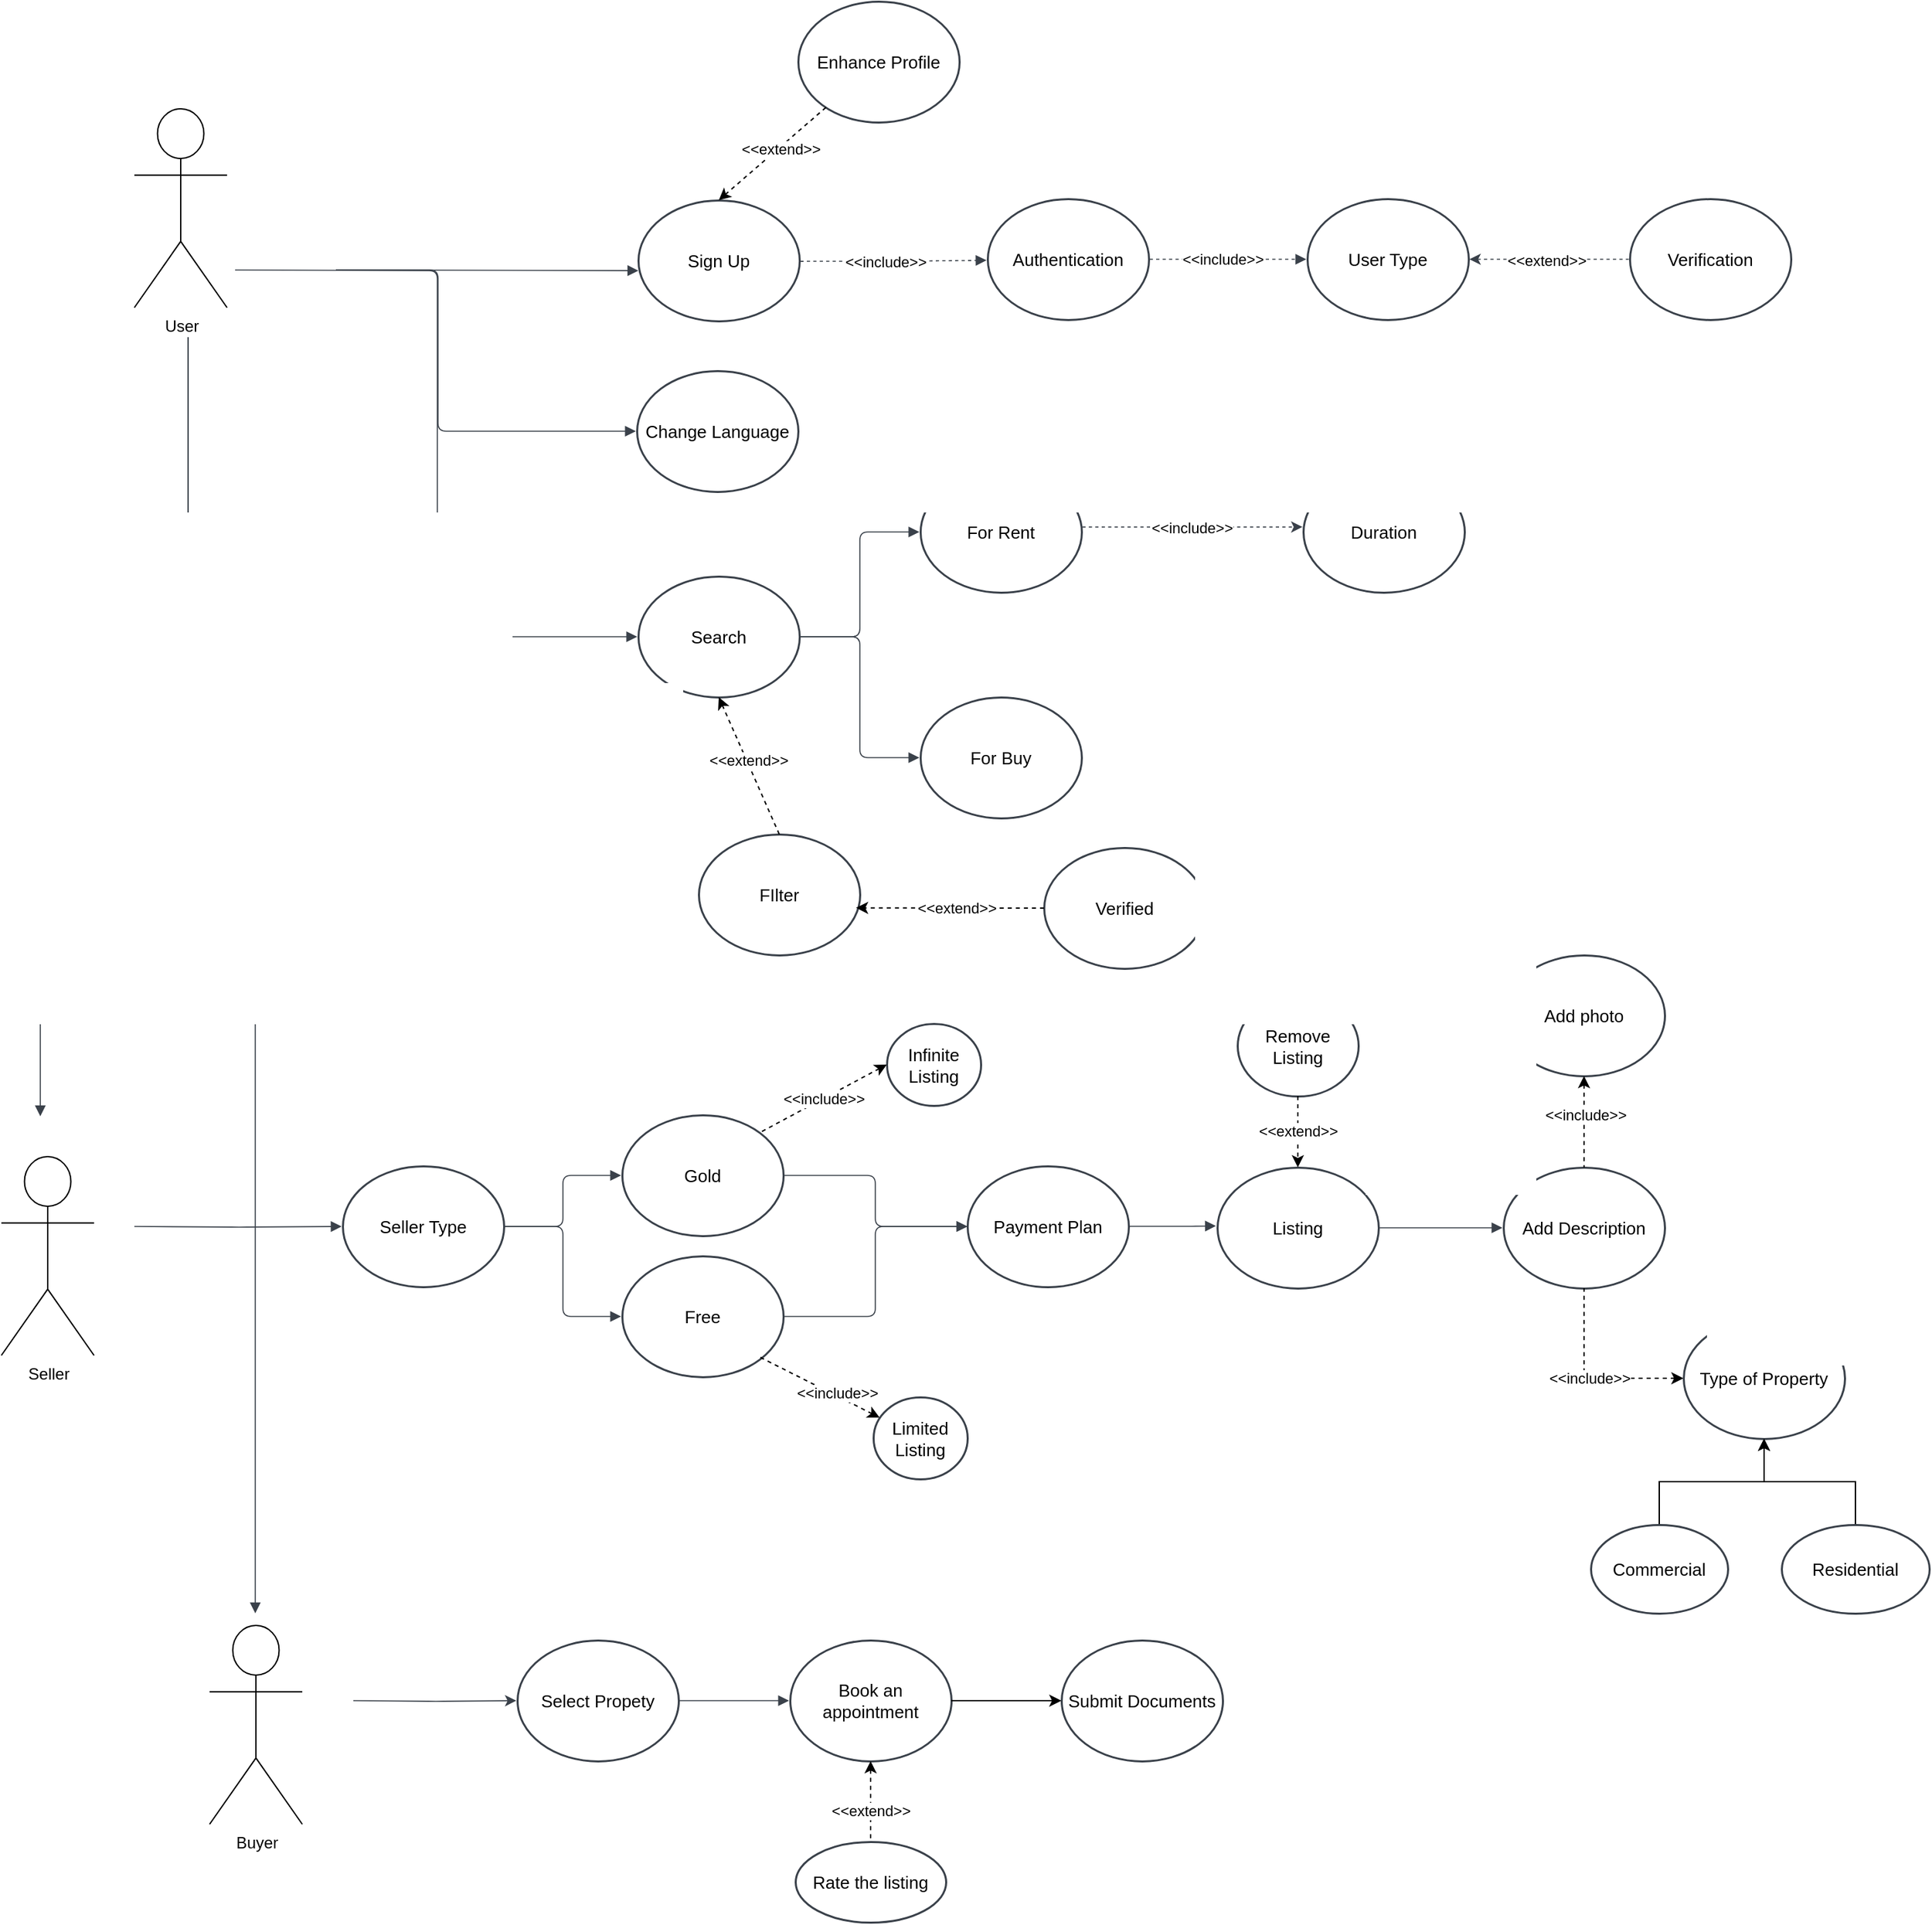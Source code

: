 <mxfile version="26.0.13">
  <diagram name="Page-1" id="3UdpM3VQEbxJ7XjGhjqT">
    <mxGraphModel dx="3420" dy="2542" grid="1" gridSize="10" guides="1" tooltips="1" connect="1" arrows="1" fold="1" page="1" pageScale="1" pageWidth="827" pageHeight="1169" math="0" shadow="0">
      <root>
        <mxCell id="0" />
        <mxCell id="1" parent="0" />
        <mxCell id="RtYx9xhGGRkn4zn4l_9_-4" value="" style="html=1;jettySize=18;whiteSpace=wrap;fontSize=13;strokeColor=#3a414a;strokeOpacity=100;strokeWidth=0.8;rounded=1;arcSize=12;edgeStyle=orthogonalEdgeStyle;startArrow=none;endArrow=block;endFill=1;lucidId=T_1NcUHb7CAU;" parent="1" edge="1">
          <mxGeometry width="100" height="100" relative="1" as="geometry">
            <Array as="points">
              <mxPoint x="70" y="290" />
              <mxPoint x="120" y="290" />
              <mxPoint x="120" y="1080" />
            </Array>
            <mxPoint x="70" y="140" as="sourcePoint" />
            <mxPoint x="120" y="1090" as="targetPoint" />
          </mxGeometry>
        </mxCell>
        <mxCell id="RtYx9xhGGRkn4zn4l_9_-6" value="Sign Up" style="html=1;overflow=block;blockSpacing=1;whiteSpace=wrap;ellipse;fontSize=13;spacing=3.8;strokeColor=#3a414a;strokeOpacity=100;fillOpacity=100;rounded=1;absoluteArcSize=1;arcSize=9;fillColor=#ffffff;strokeWidth=1.5;lucidId=Vd2NLH37KcO3;" parent="1" vertex="1">
          <mxGeometry x="405" y="38" width="120" height="90" as="geometry" />
        </mxCell>
        <mxCell id="RtYx9xhGGRkn4zn4l_9_-7" value="Authentication" style="html=1;overflow=block;blockSpacing=1;whiteSpace=wrap;ellipse;fontSize=13;spacing=3.8;strokeColor=#3a414a;strokeOpacity=100;fillOpacity=100;rounded=1;absoluteArcSize=1;arcSize=9;fillColor=#ffffff;strokeWidth=1.5;lucidId=ie2NSuUGnqbv;" parent="1" vertex="1">
          <mxGeometry x="665" y="37" width="120" height="90" as="geometry" />
        </mxCell>
        <mxCell id="RtYx9xhGGRkn4zn4l_9_-8" value="User Type" style="html=1;overflow=block;blockSpacing=1;whiteSpace=wrap;ellipse;fontSize=13;spacing=3.8;strokeColor=#3a414a;strokeOpacity=100;fillOpacity=100;rounded=1;absoluteArcSize=1;arcSize=9;fillColor=#ffffff;strokeWidth=1.5;lucidId=xe2NPOXNQaJQ;" parent="1" vertex="1">
          <mxGeometry x="903" y="37" width="120" height="90" as="geometry" />
        </mxCell>
        <mxCell id="RtYx9xhGGRkn4zn4l_9_-9" value="Verification" style="html=1;overflow=block;blockSpacing=1;whiteSpace=wrap;ellipse;fontSize=13;spacing=3.8;strokeColor=#3a414a;strokeOpacity=100;fillOpacity=100;rounded=1;absoluteArcSize=1;arcSize=9;fillColor=#ffffff;strokeWidth=1.5;lucidId=Ie2NEz1RCKbv;" parent="1" vertex="1">
          <mxGeometry x="1143" y="37" width="120" height="90" as="geometry" />
        </mxCell>
        <mxCell id="RtYx9xhGGRkn4zn4l_9_-10" value="Enhance Profile" style="html=1;overflow=block;blockSpacing=1;whiteSpace=wrap;ellipse;fontSize=13;spacing=3.8;strokeColor=#3a414a;strokeOpacity=100;fillOpacity=100;rounded=1;absoluteArcSize=1;arcSize=9;fillColor=#ffffff;strokeWidth=1.5;lucidId=Ve2N2gkib1of;" parent="1" vertex="1">
          <mxGeometry x="524" y="-110" width="120" height="90" as="geometry" />
        </mxCell>
        <mxCell id="RtYx9xhGGRkn4zn4l_9_-11" value="" style="html=1;jettySize=18;whiteSpace=wrap;fontSize=13;strokeColor=#3a414a;strokeOpacity=100;strokeWidth=0.8;rounded=1;arcSize=12;edgeStyle=orthogonalEdgeStyle;startArrow=none;endArrow=block;endFill=1;entryX=0.001;entryY=0.583;entryPerimeter=0;lucidId=ff2Nyzj1YwN0;" parent="1" target="RtYx9xhGGRkn4zn4l_9_-6" edge="1">
          <mxGeometry width="100" height="100" relative="1" as="geometry">
            <Array as="points" />
            <mxPoint x="180" y="90" as="sourcePoint" />
          </mxGeometry>
        </mxCell>
        <mxCell id="RtYx9xhGGRkn4zn4l_9_-12" value="" style="html=1;jettySize=18;whiteSpace=wrap;fontSize=13;strokeColor=#3a414a;strokeOpacity=100;strokeWidth=0.8;rounded=1;arcSize=12;edgeStyle=orthogonalEdgeStyle;startArrow=none;endArrow=block;endFill=1;exitX=1.006;exitY=0.506;exitPerimeter=0;entryX=-0.006;entryY=0.509;entryPerimeter=0;lucidId=Af2NUY4z62~e;dashed=1;" parent="1" source="RtYx9xhGGRkn4zn4l_9_-6" target="RtYx9xhGGRkn4zn4l_9_-7" edge="1">
          <mxGeometry width="100" height="100" relative="1" as="geometry">
            <Array as="points" />
          </mxGeometry>
        </mxCell>
        <mxCell id="QKum8VZ0ect6uWflZ8Zq-3" value="&amp;lt;&amp;lt;include&amp;gt;&amp;gt;" style="edgeLabel;html=1;align=center;verticalAlign=middle;resizable=0;points=[];" parent="RtYx9xhGGRkn4zn4l_9_-12" vertex="1" connectable="0">
          <mxGeometry x="-0.087" relative="1" as="geometry">
            <mxPoint as="offset" />
          </mxGeometry>
        </mxCell>
        <mxCell id="RtYx9xhGGRkn4zn4l_9_-13" value="" style="html=1;jettySize=18;whiteSpace=wrap;fontSize=13;strokeColor=#3a414a;strokeOpacity=100;strokeWidth=0.8;rounded=1;arcSize=12;edgeStyle=orthogonalEdgeStyle;startArrow=none;endArrow=block;endFill=1;exitX=1.006;exitY=0.5;exitPerimeter=0;entryX=-0.006;entryY=0.5;entryPerimeter=0;lucidId=If2N~Ru2rR69;dashed=1;" parent="1" source="RtYx9xhGGRkn4zn4l_9_-7" target="RtYx9xhGGRkn4zn4l_9_-8" edge="1">
          <mxGeometry width="100" height="100" relative="1" as="geometry">
            <Array as="points" />
          </mxGeometry>
        </mxCell>
        <mxCell id="QKum8VZ0ect6uWflZ8Zq-5" value="&amp;lt;&amp;lt;include&amp;gt;&amp;gt;" style="edgeLabel;html=1;align=center;verticalAlign=middle;resizable=0;points=[];" parent="RtYx9xhGGRkn4zn4l_9_-13" vertex="1" connectable="0">
          <mxGeometry x="0.407" y="1" relative="1" as="geometry">
            <mxPoint x="-28" y="1" as="offset" />
          </mxGeometry>
        </mxCell>
        <mxCell id="RtYx9xhGGRkn4zn4l_9_-14" value="" style="html=1;jettySize=18;whiteSpace=wrap;fontSize=13;strokeColor=#3a414a;strokeOpacity=100;strokeWidth=0.8;rounded=1;arcSize=12;edgeStyle=orthogonalEdgeStyle;startArrow=classic;endArrow=none;endFill=1;exitX=1.006;exitY=0.5;exitPerimeter=0;entryX=-0.006;entryY=0.5;entryPerimeter=0;lucidId=0f2NqhdM4Jrs;startFill=1;dashed=1;" parent="1" source="RtYx9xhGGRkn4zn4l_9_-8" target="RtYx9xhGGRkn4zn4l_9_-9" edge="1">
          <mxGeometry width="100" height="100" relative="1" as="geometry">
            <Array as="points" />
          </mxGeometry>
        </mxCell>
        <mxCell id="QKum8VZ0ect6uWflZ8Zq-6" value="&amp;lt;&amp;lt;extend&amp;gt;&amp;gt;" style="edgeLabel;html=1;align=center;verticalAlign=middle;resizable=0;points=[];" parent="RtYx9xhGGRkn4zn4l_9_-14" vertex="1" connectable="0">
          <mxGeometry x="-0.041" y="-1" relative="1" as="geometry">
            <mxPoint as="offset" />
          </mxGeometry>
        </mxCell>
        <mxCell id="RtYx9xhGGRkn4zn4l_9_-17" value="" style="html=1;jettySize=18;whiteSpace=wrap;fontSize=13;strokeColor=#3a414a;strokeOpacity=100;strokeWidth=0.8;rounded=1;arcSize=12;edgeStyle=orthogonalEdgeStyle;startArrow=none;endArrow=block;endFill=1;entryX=-0.006;entryY=0.5;entryPerimeter=0;lucidId=bh2N.PQnJD9T;" parent="1" target="RtYx9xhGGRkn4zn4l_9_-18" edge="1">
          <mxGeometry width="100" height="100" relative="1" as="geometry">
            <Array as="points">
              <mxPoint x="256" y="90" />
              <mxPoint x="256" y="210" />
            </Array>
            <mxPoint x="180" y="90" as="sourcePoint" />
          </mxGeometry>
        </mxCell>
        <mxCell id="RtYx9xhGGRkn4zn4l_9_-18" value="Change Language" style="html=1;overflow=block;blockSpacing=1;whiteSpace=wrap;ellipse;fontSize=13;spacing=3.8;strokeColor=#3a414a;strokeOpacity=100;fillOpacity=100;rounded=1;absoluteArcSize=1;arcSize=9;fillColor=#ffffff;strokeWidth=1.5;lucidId=lh2NhNY9c4b3;" parent="1" vertex="1">
          <mxGeometry x="404" y="165" width="120" height="90" as="geometry" />
        </mxCell>
        <mxCell id="RtYx9xhGGRkn4zn4l_9_-19" value="Search" style="html=1;overflow=block;blockSpacing=1;whiteSpace=wrap;ellipse;fontSize=13;spacing=3.8;strokeColor=#3a414a;strokeOpacity=100;fillOpacity=100;rounded=1;absoluteArcSize=1;arcSize=9;fillColor=#ffffff;strokeWidth=1.5;lucidId=zh2NIjurEAJ8;" parent="1" vertex="1">
          <mxGeometry x="405" y="318" width="120" height="90" as="geometry" />
        </mxCell>
        <mxCell id="RtYx9xhGGRkn4zn4l_9_-20" value="" style="html=1;jettySize=18;whiteSpace=wrap;fontSize=13;strokeColor=#3a414a;strokeOpacity=100;strokeWidth=0.8;rounded=1;arcSize=12;edgeStyle=orthogonalEdgeStyle;startArrow=none;endArrow=block;endFill=1;entryX=-0.006;entryY=0.5;entryPerimeter=0;lucidId=Gh2N~Wo6~D3Y;" parent="1" target="RtYx9xhGGRkn4zn4l_9_-19" edge="1">
          <mxGeometry width="100" height="100" relative="1" as="geometry">
            <Array as="points" />
            <mxPoint x="105" y="90" as="sourcePoint" />
          </mxGeometry>
        </mxCell>
        <mxCell id="RtYx9xhGGRkn4zn4l_9_-21" value="For Rent" style="html=1;overflow=block;blockSpacing=1;whiteSpace=wrap;ellipse;fontSize=13;spacing=3.8;strokeColor=#3a414a;strokeOpacity=100;fillOpacity=100;rounded=1;absoluteArcSize=1;arcSize=9;fillColor=#ffffff;strokeWidth=1.5;lucidId=9h2N9iXnFSrb;" parent="1" vertex="1">
          <mxGeometry x="615" y="240" width="120" height="90" as="geometry" />
        </mxCell>
        <mxCell id="RtYx9xhGGRkn4zn4l_9_-22" value="For Buy" style="html=1;overflow=block;blockSpacing=1;whiteSpace=wrap;ellipse;fontSize=13;spacing=3.8;strokeColor=#3a414a;strokeOpacity=100;fillOpacity=100;rounded=1;absoluteArcSize=1;arcSize=9;fillColor=#ffffff;strokeWidth=1.5;lucidId=_h2Ns~Ce41wU;" parent="1" vertex="1">
          <mxGeometry x="615" y="408" width="120" height="90" as="geometry" />
        </mxCell>
        <mxCell id="RtYx9xhGGRkn4zn4l_9_-23" value="Duration" style="html=1;overflow=block;blockSpacing=1;whiteSpace=wrap;ellipse;fontSize=13;spacing=3.8;strokeColor=#3a414a;strokeOpacity=100;fillOpacity=100;rounded=1;absoluteArcSize=1;arcSize=9;fillColor=#ffffff;strokeWidth=1.5;lucidId=oi2NFCCOpKik;" parent="1" vertex="1">
          <mxGeometry x="900" y="240" width="120" height="90" as="geometry" />
        </mxCell>
        <mxCell id="RtYx9xhGGRkn4zn4l_9_-24" value="" style="html=1;jettySize=18;whiteSpace=wrap;fontSize=13;strokeColor=#3a414a;strokeOpacity=100;strokeWidth=0.8;rounded=1;arcSize=12;edgeStyle=orthogonalEdgeStyle;startArrow=none;startFill=0;endArrow=classic;exitX=1.005;exitY=0.459;exitPerimeter=0;entryX=-0.005;entryY=0.459;entryPerimeter=0;lucidId=Gi2NdZY0Ms.r;dashed=1;endFill=1;" parent="1" source="RtYx9xhGGRkn4zn4l_9_-21" target="RtYx9xhGGRkn4zn4l_9_-23" edge="1">
          <mxGeometry width="100" height="100" relative="1" as="geometry">
            <Array as="points" />
          </mxGeometry>
        </mxCell>
        <mxCell id="QKum8VZ0ect6uWflZ8Zq-9" value="&amp;lt;&amp;lt;include&amp;gt;&amp;gt;" style="edgeLabel;html=1;align=center;verticalAlign=middle;resizable=0;points=[];" parent="RtYx9xhGGRkn4zn4l_9_-24" vertex="1" connectable="0">
          <mxGeometry x="-0.011" relative="1" as="geometry">
            <mxPoint as="offset" />
          </mxGeometry>
        </mxCell>
        <mxCell id="RtYx9xhGGRkn4zn4l_9_-25" value="" style="html=1;jettySize=18;whiteSpace=wrap;fontSize=13;strokeColor=#3a414a;strokeOpacity=100;strokeWidth=0.8;rounded=1;arcSize=12;edgeStyle=orthogonalEdgeStyle;startArrow=none;endArrow=block;endFill=1;exitX=1.006;exitY=0.5;exitPerimeter=0;entryX=-0.006;entryY=0.5;entryPerimeter=0;lucidId=Ni2N4o2TWmvw;" parent="1" source="RtYx9xhGGRkn4zn4l_9_-19" target="RtYx9xhGGRkn4zn4l_9_-21" edge="1">
          <mxGeometry width="100" height="100" relative="1" as="geometry">
            <Array as="points" />
          </mxGeometry>
        </mxCell>
        <mxCell id="RtYx9xhGGRkn4zn4l_9_-26" value="" style="html=1;jettySize=18;whiteSpace=wrap;fontSize=13;strokeColor=#3a414a;strokeOpacity=100;strokeWidth=0.8;rounded=1;arcSize=12;edgeStyle=orthogonalEdgeStyle;startArrow=none;endArrow=block;endFill=1;exitX=1.006;exitY=0.5;exitPerimeter=0;entryX=-0.006;entryY=0.5;entryPerimeter=0;lucidId=Ui2NdpzxIE4U;" parent="1" source="RtYx9xhGGRkn4zn4l_9_-19" target="RtYx9xhGGRkn4zn4l_9_-22" edge="1">
          <mxGeometry width="100" height="100" relative="1" as="geometry">
            <Array as="points" />
          </mxGeometry>
        </mxCell>
        <mxCell id="RtYx9xhGGRkn4zn4l_9_-28" value="FIlter" style="html=1;overflow=block;blockSpacing=1;whiteSpace=wrap;ellipse;fontSize=13;spacing=3.8;strokeColor=#3a414a;strokeOpacity=100;fillOpacity=100;rounded=1;absoluteArcSize=1;arcSize=9;fillColor=#ffffff;strokeWidth=1.5;lucidId=jk2NwlVtYKUZ;" parent="1" vertex="1">
          <mxGeometry x="450" y="510" width="120" height="90" as="geometry" />
        </mxCell>
        <mxCell id="RtYx9xhGGRkn4zn4l_9_-30" value="Verified" style="html=1;overflow=block;blockSpacing=1;whiteSpace=wrap;ellipse;fontSize=13;spacing=3.8;strokeColor=#3a414a;strokeOpacity=100;fillOpacity=100;rounded=1;absoluteArcSize=1;arcSize=9;fillColor=#ffffff;strokeWidth=1.5;lucidId=al2Ni9gf6FhD;" parent="1" vertex="1">
          <mxGeometry x="707" y="520" width="120" height="90" as="geometry" />
        </mxCell>
        <mxCell id="RtYx9xhGGRkn4zn4l_9_-32" value="" style="html=1;jettySize=18;whiteSpace=wrap;fontSize=13;strokeColor=#3a414a;strokeOpacity=100;strokeWidth=0.8;rounded=1;arcSize=12;edgeStyle=orthogonalEdgeStyle;startArrow=none;endArrow=block;endFill=1;entryX=-0.006;entryY=0.5;entryPerimeter=0;lucidId=sm2NMlRjk~uu;" parent="1" target="RtYx9xhGGRkn4zn4l_9_-33" edge="1">
          <mxGeometry width="100" height="100" relative="1" as="geometry">
            <Array as="points" />
            <mxPoint x="30" y="802" as="sourcePoint" />
          </mxGeometry>
        </mxCell>
        <mxCell id="RtYx9xhGGRkn4zn4l_9_-33" value="Seller Type" style="html=1;overflow=block;blockSpacing=1;whiteSpace=wrap;ellipse;fontSize=13;spacing=3.8;strokeColor=#3a414a;strokeOpacity=100;fillOpacity=100;rounded=1;absoluteArcSize=1;arcSize=9;fillColor=#ffffff;strokeWidth=1.5;lucidId=Dm2N.O1Cw66J;" parent="1" vertex="1">
          <mxGeometry x="185" y="757" width="120" height="90" as="geometry" />
        </mxCell>
        <mxCell id="RtYx9xhGGRkn4zn4l_9_-34" value="Gold" style="html=1;overflow=block;blockSpacing=1;whiteSpace=wrap;ellipse;fontSize=13;spacing=3.8;strokeColor=#3a414a;strokeOpacity=100;fillOpacity=100;rounded=1;absoluteArcSize=1;arcSize=9;fillColor=#ffffff;strokeWidth=1.5;lucidId=Zm2NnLyQ7PNg;" parent="1" vertex="1">
          <mxGeometry x="393" y="719" width="120" height="90" as="geometry" />
        </mxCell>
        <mxCell id="RtYx9xhGGRkn4zn4l_9_-35" value="Free" style="html=1;overflow=block;blockSpacing=1;whiteSpace=wrap;ellipse;fontSize=13;spacing=3.8;strokeColor=#3a414a;strokeOpacity=100;fillOpacity=100;rounded=1;absoluteArcSize=1;arcSize=9;fillColor=#ffffff;strokeWidth=1.5;lucidId=0m2NQB7Sojcu;" parent="1" vertex="1">
          <mxGeometry x="393" y="824" width="120" height="90" as="geometry" />
        </mxCell>
        <mxCell id="RtYx9xhGGRkn4zn4l_9_-36" value="Infinite Listing" style="html=1;overflow=block;blockSpacing=1;whiteSpace=wrap;ellipse;fontSize=13;spacing=3.8;strokeColor=#3a414a;strokeOpacity=100;fillOpacity=100;rounded=1;absoluteArcSize=1;arcSize=9;fillColor=#ffffff;strokeWidth=1.5;lucidId=cn2N3BMARIzr;" parent="1" vertex="1">
          <mxGeometry x="590" y="651" width="70" height="61" as="geometry" />
        </mxCell>
        <mxCell id="RtYx9xhGGRkn4zn4l_9_-37" value="Limited Listing" style="html=1;overflow=block;blockSpacing=1;whiteSpace=wrap;ellipse;fontSize=13;spacing=3.8;strokeColor=#3a414a;strokeOpacity=100;fillOpacity=100;rounded=1;absoluteArcSize=1;arcSize=9;fillColor=#ffffff;strokeWidth=1.5;lucidId=wn2NGP~Z6Ds-;" parent="1" vertex="1">
          <mxGeometry x="580" y="929" width="70" height="61" as="geometry" />
        </mxCell>
        <mxCell id="RtYx9xhGGRkn4zn4l_9_-40" value="" style="html=1;jettySize=18;whiteSpace=wrap;fontSize=13;strokeColor=#3a414a;strokeOpacity=100;strokeWidth=0.8;rounded=1;arcSize=12;edgeStyle=orthogonalEdgeStyle;startArrow=none;endArrow=block;endFill=1;exitX=1;exitY=0.5;entryX=-0.006;entryY=0.5;entryPerimeter=0;lucidId=eo2N2k-c11Nn;exitDx=0;exitDy=0;" parent="1" source="RtYx9xhGGRkn4zn4l_9_-33" target="RtYx9xhGGRkn4zn4l_9_-34" edge="1">
          <mxGeometry width="100" height="100" relative="1" as="geometry">
            <Array as="points">
              <mxPoint x="349" y="802" />
              <mxPoint x="349" y="764" />
            </Array>
          </mxGeometry>
        </mxCell>
        <mxCell id="RtYx9xhGGRkn4zn4l_9_-41" value="" style="html=1;jettySize=18;whiteSpace=wrap;fontSize=13;strokeColor=#3a414a;strokeOpacity=100;strokeWidth=0.8;rounded=1;arcSize=12;edgeStyle=orthogonalEdgeStyle;startArrow=none;endArrow=block;endFill=1;exitX=1;exitY=0.5;entryX=-0.006;entryY=0.5;entryPerimeter=0;lucidId=ko2NCZfHojib;exitDx=0;exitDy=0;" parent="1" source="RtYx9xhGGRkn4zn4l_9_-33" target="RtYx9xhGGRkn4zn4l_9_-35" edge="1">
          <mxGeometry width="100" height="100" relative="1" as="geometry">
            <Array as="points" />
          </mxGeometry>
        </mxCell>
        <mxCell id="RtYx9xhGGRkn4zn4l_9_-42" value="" style="html=1;jettySize=18;whiteSpace=wrap;fontSize=13;strokeColor=#3a414a;strokeOpacity=100;strokeWidth=0.8;rounded=1;arcSize=12;edgeStyle=orthogonalEdgeStyle;startArrow=none;endArrow=block;endFill=1;exitX=1.006;exitY=0.5;exitPerimeter=0;entryX=0;entryY=0.5;lucidId=xo2N60hsEZCy;entryDx=0;entryDy=0;" parent="1" source="RtYx9xhGGRkn4zn4l_9_-34" target="4We_B6uBcjSN8F8ZaVob-1" edge="1">
          <mxGeometry width="100" height="100" relative="1" as="geometry">
            <Array as="points" />
            <mxPoint x="654.28" y="802" as="targetPoint" />
          </mxGeometry>
        </mxCell>
        <mxCell id="RtYx9xhGGRkn4zn4l_9_-43" value="" style="html=1;jettySize=18;whiteSpace=wrap;fontSize=13;strokeColor=#3a414a;strokeOpacity=100;strokeWidth=0.8;rounded=1;arcSize=12;edgeStyle=orthogonalEdgeStyle;startArrow=none;endArrow=block;endFill=1;exitX=1.006;exitY=0.5;exitPerimeter=0;entryX=0;entryY=0.5;lucidId=Uo2NaMtc.MYV;entryDx=0;entryDy=0;" parent="1" source="RtYx9xhGGRkn4zn4l_9_-35" target="4We_B6uBcjSN8F8ZaVob-1" edge="1">
          <mxGeometry width="100" height="100" relative="1" as="geometry">
            <Array as="points" />
            <mxPoint x="654.28" y="802" as="targetPoint" />
          </mxGeometry>
        </mxCell>
        <mxCell id="RtYx9xhGGRkn4zn4l_9_-44" value="Listing" style="html=1;overflow=block;blockSpacing=1;whiteSpace=wrap;ellipse;fontSize=13;spacing=3.8;strokeColor=#3a414a;strokeOpacity=100;fillOpacity=100;rounded=1;absoluteArcSize=1;arcSize=9;fillColor=#ffffff;strokeWidth=1.5;lucidId=Yo2NwXqtcYpD;" parent="1" vertex="1">
          <mxGeometry x="836" y="758" width="120" height="90" as="geometry" />
        </mxCell>
        <mxCell id="RtYx9xhGGRkn4zn4l_9_-45" value="Remove Listing" style="html=1;overflow=block;blockSpacing=1;whiteSpace=wrap;ellipse;fontSize=13;spacing=3.8;strokeColor=#3a414a;strokeOpacity=100;fillOpacity=100;rounded=1;absoluteArcSize=1;arcSize=9;fillColor=#ffffff;strokeWidth=1.5;lucidId=~o2Nf5Nywa8o;" parent="1" vertex="1">
          <mxGeometry x="851" y="630" width="90" height="75" as="geometry" />
        </mxCell>
        <mxCell id="RtYx9xhGGRkn4zn4l_9_-47" value="Add Description" style="html=1;overflow=block;blockSpacing=1;whiteSpace=wrap;ellipse;fontSize=13;spacing=3.8;strokeColor=#3a414a;strokeOpacity=100;fillOpacity=100;rounded=1;absoluteArcSize=1;arcSize=9;fillColor=#ffffff;strokeWidth=1.5;lucidId=Wp2N..n03a1h;" parent="1" vertex="1">
          <mxGeometry x="1049" y="758" width="120" height="90" as="geometry" />
        </mxCell>
        <mxCell id="RtYx9xhGGRkn4zn4l_9_-48" value="Add photo" style="html=1;overflow=block;blockSpacing=1;whiteSpace=wrap;ellipse;fontSize=13;spacing=3.8;strokeColor=#3a414a;strokeOpacity=100;fillOpacity=100;rounded=1;absoluteArcSize=1;arcSize=9;fillColor=#ffffff;strokeWidth=1.5;lucidId=aq2N1Zbb_zrb;" parent="1" vertex="1">
          <mxGeometry x="1049" y="600" width="120" height="90" as="geometry" />
        </mxCell>
        <mxCell id="QKum8VZ0ect6uWflZ8Zq-15" value="&amp;lt;&amp;lt;include&amp;gt;&amp;gt;" style="edgeStyle=orthogonalEdgeStyle;rounded=0;orthogonalLoop=1;jettySize=auto;html=1;entryX=0.5;entryY=1;entryDx=0;entryDy=0;dashed=1;endArrow=none;startFill=1;startArrow=classic;" parent="1" source="RtYx9xhGGRkn4zn4l_9_-49" target="RtYx9xhGGRkn4zn4l_9_-47" edge="1">
          <mxGeometry relative="1" as="geometry" />
        </mxCell>
        <mxCell id="RtYx9xhGGRkn4zn4l_9_-49" value="Type of Property" style="html=1;overflow=block;blockSpacing=1;whiteSpace=wrap;ellipse;fontSize=13;spacing=3.8;strokeColor=#3a414a;strokeOpacity=100;fillOpacity=100;rounded=1;absoluteArcSize=1;arcSize=9;fillColor=#ffffff;strokeWidth=1.5;lucidId=iq2NwP-8j8MI;" parent="1" vertex="1">
          <mxGeometry x="1183" y="870" width="120" height="90" as="geometry" />
        </mxCell>
        <mxCell id="QKum8VZ0ect6uWflZ8Zq-18" style="edgeStyle=orthogonalEdgeStyle;rounded=0;orthogonalLoop=1;jettySize=auto;html=1;entryX=0.5;entryY=1;entryDx=0;entryDy=0;" parent="1" source="RtYx9xhGGRkn4zn4l_9_-50" target="RtYx9xhGGRkn4zn4l_9_-49" edge="1">
          <mxGeometry relative="1" as="geometry" />
        </mxCell>
        <mxCell id="RtYx9xhGGRkn4zn4l_9_-50" value="Commercial" style="html=1;overflow=block;blockSpacing=1;whiteSpace=wrap;ellipse;fontSize=13;spacing=3.8;strokeColor=#3a414a;strokeOpacity=100;fillOpacity=100;rounded=1;absoluteArcSize=1;arcSize=9;fillColor=#ffffff;strokeWidth=1.5;lucidId=uq2NrSCWiOrT;" parent="1" vertex="1">
          <mxGeometry x="1114" y="1024" width="102" height="66" as="geometry" />
        </mxCell>
        <mxCell id="QKum8VZ0ect6uWflZ8Zq-19" style="edgeStyle=orthogonalEdgeStyle;rounded=0;orthogonalLoop=1;jettySize=auto;html=1;entryX=0.5;entryY=1;entryDx=0;entryDy=0;" parent="1" source="RtYx9xhGGRkn4zn4l_9_-51" target="RtYx9xhGGRkn4zn4l_9_-49" edge="1">
          <mxGeometry relative="1" as="geometry" />
        </mxCell>
        <mxCell id="RtYx9xhGGRkn4zn4l_9_-51" value="Residential" style="html=1;overflow=block;blockSpacing=1;whiteSpace=wrap;ellipse;fontSize=13;spacing=3.8;strokeColor=#3a414a;strokeOpacity=100;fillOpacity=100;rounded=1;absoluteArcSize=1;arcSize=9;fillColor=#ffffff;strokeWidth=1.5;lucidId=vq2NO-f4~Nze;" parent="1" vertex="1">
          <mxGeometry x="1256" y="1024" width="110" height="66" as="geometry" />
        </mxCell>
        <mxCell id="RtYx9xhGGRkn4zn4l_9_-55" value="" style="html=1;jettySize=18;whiteSpace=wrap;fontSize=13;strokeColor=#3a414a;strokeOpacity=100;strokeWidth=0.8;rounded=1;arcSize=12;edgeStyle=orthogonalEdgeStyle;startArrow=none;endArrow=block;endFill=1;exitX=1.006;exitY=0.5;exitPerimeter=0;entryX=-0.006;entryY=0.5;entryPerimeter=0;lucidId=nr2Nhw4UFXUL;" parent="1" source="RtYx9xhGGRkn4zn4l_9_-44" target="RtYx9xhGGRkn4zn4l_9_-47" edge="1">
          <mxGeometry width="100" height="100" relative="1" as="geometry">
            <Array as="points" />
          </mxGeometry>
        </mxCell>
        <mxCell id="RtYx9xhGGRkn4zn4l_9_-56" value="Select Propety" style="html=1;overflow=block;blockSpacing=1;whiteSpace=wrap;ellipse;fontSize=13;spacing=3.8;strokeColor=#3a414a;strokeOpacity=100;fillOpacity=100;rounded=1;absoluteArcSize=1;arcSize=9;fillColor=#ffffff;strokeWidth=1.5;lucidId=Dr2N7geGq.aC;" parent="1" vertex="1">
          <mxGeometry x="315" y="1110" width="120" height="90" as="geometry" />
        </mxCell>
        <mxCell id="RtYx9xhGGRkn4zn4l_9_-57" value="Book an appointment" style="html=1;overflow=block;blockSpacing=1;whiteSpace=wrap;ellipse;fontSize=13;spacing=3.8;strokeColor=#3a414a;strokeOpacity=100;fillOpacity=100;rounded=1;absoluteArcSize=1;arcSize=9;fillColor=#ffffff;strokeWidth=1.5;lucidId=Mr2NWJrDn_1x;" parent="1" vertex="1">
          <mxGeometry x="518" y="1110" width="120" height="90" as="geometry" />
        </mxCell>
        <mxCell id="RtYx9xhGGRkn4zn4l_9_-58" value="Submit Documents" style="html=1;overflow=block;blockSpacing=1;whiteSpace=wrap;ellipse;fontSize=13;spacing=3.8;strokeColor=#3a414a;strokeOpacity=100;fillOpacity=100;rounded=1;absoluteArcSize=1;arcSize=9;fillColor=#ffffff;strokeWidth=1.5;lucidId=Wr2NKhF0GxpS;" parent="1" vertex="1">
          <mxGeometry x="720" y="1110" width="120" height="90" as="geometry" />
        </mxCell>
        <mxCell id="RtYx9xhGGRkn4zn4l_9_-59" value="" style="html=1;jettySize=18;whiteSpace=wrap;fontSize=13;strokeColor=#3a414a;strokeOpacity=100;strokeWidth=0.8;rounded=1;arcSize=12;edgeStyle=orthogonalEdgeStyle;startArrow=none;entryX=-0.006;entryY=0.5;entryPerimeter=0;lucidId=ns2NK8PLIFtY;" parent="1" target="RtYx9xhGGRkn4zn4l_9_-56" edge="1">
          <mxGeometry width="100" height="100" relative="1" as="geometry">
            <Array as="points" />
            <mxPoint x="193" y="1155" as="sourcePoint" />
          </mxGeometry>
        </mxCell>
        <mxCell id="RtYx9xhGGRkn4zn4l_9_-60" value="" style="html=1;jettySize=18;whiteSpace=wrap;fontSize=13;strokeColor=#3a414a;strokeOpacity=100;strokeWidth=0.8;rounded=1;arcSize=12;edgeStyle=orthogonalEdgeStyle;startArrow=none;endArrow=block;endFill=1;exitX=1.006;exitY=0.5;exitPerimeter=0;entryX=-0.006;entryY=0.5;entryPerimeter=0;lucidId=0s2NSb-.7L4Q;" parent="1" source="RtYx9xhGGRkn4zn4l_9_-56" target="RtYx9xhGGRkn4zn4l_9_-57" edge="1">
          <mxGeometry width="100" height="100" relative="1" as="geometry">
            <Array as="points" />
          </mxGeometry>
        </mxCell>
        <mxCell id="RtYx9xhGGRkn4zn4l_9_-62" value="" style="endArrow=classic;html=1;rounded=0;entryX=0.976;entryY=0.609;entryDx=0;entryDy=0;entryPerimeter=0;exitX=0;exitY=0.5;exitDx=0;exitDy=0;curved=1;dashed=1;" parent="1" source="RtYx9xhGGRkn4zn4l_9_-30" target="RtYx9xhGGRkn4zn4l_9_-28" edge="1">
          <mxGeometry width="50" height="50" relative="1" as="geometry">
            <mxPoint x="570" y="590" as="sourcePoint" />
            <mxPoint x="620" y="540" as="targetPoint" />
          </mxGeometry>
        </mxCell>
        <mxCell id="QKum8VZ0ect6uWflZ8Zq-10" value="&amp;lt;&amp;lt;extend&amp;gt;&amp;gt;" style="edgeLabel;html=1;align=center;verticalAlign=middle;resizable=0;points=[];" parent="RtYx9xhGGRkn4zn4l_9_-62" vertex="1" connectable="0">
          <mxGeometry x="-0.07" relative="1" as="geometry">
            <mxPoint as="offset" />
          </mxGeometry>
        </mxCell>
        <mxCell id="RtYx9xhGGRkn4zn4l_9_-64" value="" style="endArrow=none;html=1;rounded=0;exitX=0;exitY=0.5;exitDx=0;exitDy=0;entryX=1;entryY=0;entryDx=0;entryDy=0;dashed=1;startArrow=classic;startFill=1;" parent="1" source="RtYx9xhGGRkn4zn4l_9_-36" target="RtYx9xhGGRkn4zn4l_9_-34" edge="1">
          <mxGeometry width="50" height="50" relative="1" as="geometry">
            <mxPoint x="547.5" y="760" as="sourcePoint" />
            <mxPoint x="592.5" y="734" as="targetPoint" />
          </mxGeometry>
        </mxCell>
        <mxCell id="QKum8VZ0ect6uWflZ8Zq-11" value="&amp;lt;&amp;lt;include&amp;gt;&amp;gt;" style="edgeLabel;html=1;align=center;verticalAlign=middle;resizable=0;points=[];" parent="RtYx9xhGGRkn4zn4l_9_-64" vertex="1" connectable="0">
          <mxGeometry x="-0.001" relative="1" as="geometry">
            <mxPoint as="offset" />
          </mxGeometry>
        </mxCell>
        <mxCell id="RtYx9xhGGRkn4zn4l_9_-65" value="" style="endArrow=none;html=1;rounded=0;dashed=1;startArrow=classic;startFill=1;" parent="1" source="RtYx9xhGGRkn4zn4l_9_-37" edge="1">
          <mxGeometry width="50" height="50" relative="1" as="geometry">
            <mxPoint x="445" y="949" as="sourcePoint" />
            <mxPoint x="495" y="899" as="targetPoint" />
          </mxGeometry>
        </mxCell>
        <mxCell id="QKum8VZ0ect6uWflZ8Zq-13" value="&amp;lt;&amp;lt;include&amp;gt;&amp;gt;" style="edgeLabel;html=1;align=center;verticalAlign=middle;resizable=0;points=[];" parent="RtYx9xhGGRkn4zn4l_9_-65" vertex="1" connectable="0">
          <mxGeometry x="-0.263" y="-2" relative="1" as="geometry">
            <mxPoint as="offset" />
          </mxGeometry>
        </mxCell>
        <mxCell id="RtYx9xhGGRkn4zn4l_9_-66" value="" style="endArrow=classic;html=1;rounded=0;exitX=0.5;exitY=1;exitDx=0;exitDy=0;entryX=0.5;entryY=0;entryDx=0;entryDy=0;dashed=1;" parent="1" source="RtYx9xhGGRkn4zn4l_9_-45" target="RtYx9xhGGRkn4zn4l_9_-44" edge="1">
          <mxGeometry width="50" height="50" relative="1" as="geometry">
            <mxPoint x="906" y="720" as="sourcePoint" />
            <mxPoint x="956" y="670" as="targetPoint" />
          </mxGeometry>
        </mxCell>
        <mxCell id="QKum8VZ0ect6uWflZ8Zq-14" value="&amp;lt;&amp;lt;extend&amp;gt;&amp;gt;" style="edgeLabel;html=1;align=center;verticalAlign=middle;resizable=0;points=[];" parent="RtYx9xhGGRkn4zn4l_9_-66" vertex="1" connectable="0">
          <mxGeometry x="-0.019" relative="1" as="geometry">
            <mxPoint as="offset" />
          </mxGeometry>
        </mxCell>
        <mxCell id="RtYx9xhGGRkn4zn4l_9_-67" value="" style="endArrow=none;html=1;rounded=0;exitX=0.5;exitY=1;exitDx=0;exitDy=0;entryX=0.5;entryY=0;entryDx=0;entryDy=0;dashed=1;startFill=1;startArrow=classic;" parent="1" source="RtYx9xhGGRkn4zn4l_9_-48" target="RtYx9xhGGRkn4zn4l_9_-47" edge="1">
          <mxGeometry width="50" height="50" relative="1" as="geometry">
            <mxPoint x="1218" y="708" as="sourcePoint" />
            <mxPoint x="1146" y="777" as="targetPoint" />
          </mxGeometry>
        </mxCell>
        <mxCell id="QKum8VZ0ect6uWflZ8Zq-16" value="&amp;lt;&amp;lt;include&amp;gt;&amp;gt;" style="edgeLabel;html=1;align=center;verticalAlign=middle;resizable=0;points=[];" parent="RtYx9xhGGRkn4zn4l_9_-67" vertex="1" connectable="0">
          <mxGeometry x="-0.154" y="1" relative="1" as="geometry">
            <mxPoint as="offset" />
          </mxGeometry>
        </mxCell>
        <mxCell id="RtYx9xhGGRkn4zn4l_9_-71" value="" style="endArrow=classic;html=1;rounded=0;entryX=0;entryY=0.5;entryDx=0;entryDy=0;exitX=1;exitY=0.5;exitDx=0;exitDy=0;" parent="1" source="RtYx9xhGGRkn4zn4l_9_-57" target="RtYx9xhGGRkn4zn4l_9_-58" edge="1">
          <mxGeometry width="50" height="50" relative="1" as="geometry">
            <mxPoint x="710" y="1130" as="sourcePoint" />
            <mxPoint x="760" y="1080" as="targetPoint" />
          </mxGeometry>
        </mxCell>
        <mxCell id="RtYx9xhGGRkn4zn4l_9_-73" value="Seller" style="shape=umlActor;verticalLabelPosition=bottom;verticalAlign=top;html=1;outlineConnect=0;" parent="1" vertex="1">
          <mxGeometry x="-69" y="750" width="69" height="148" as="geometry" />
        </mxCell>
        <mxCell id="RtYx9xhGGRkn4zn4l_9_-74" value="Buyer" style="shape=umlActor;verticalLabelPosition=bottom;verticalAlign=top;html=1;outlineConnect=0;" parent="1" vertex="1">
          <mxGeometry x="86" y="1099" width="69" height="148" as="geometry" />
        </mxCell>
        <mxCell id="RtYx9xhGGRkn4zn4l_9_-81" value="" style="endArrow=classic;html=1;rounded=0;entryX=0.5;entryY=0;entryDx=0;entryDy=0;dashed=1;" parent="1" source="RtYx9xhGGRkn4zn4l_9_-10" target="RtYx9xhGGRkn4zn4l_9_-6" edge="1">
          <mxGeometry width="50" height="50" relative="1" as="geometry">
            <mxPoint x="430" as="sourcePoint" />
            <mxPoint x="480" y="-50" as="targetPoint" />
          </mxGeometry>
        </mxCell>
        <mxCell id="QKum8VZ0ect6uWflZ8Zq-4" value="&amp;lt;&amp;lt;extend&amp;gt;&amp;gt;" style="edgeLabel;html=1;align=center;verticalAlign=middle;resizable=0;points=[];" parent="RtYx9xhGGRkn4zn4l_9_-81" vertex="1" connectable="0">
          <mxGeometry x="-0.138" y="1" relative="1" as="geometry">
            <mxPoint as="offset" />
          </mxGeometry>
        </mxCell>
        <mxCell id="RtYx9xhGGRkn4zn4l_9_-82" value="" style="endArrow=classic;html=1;rounded=0;exitX=0.5;exitY=0;exitDx=0;exitDy=0;entryX=0.5;entryY=1;entryDx=0;entryDy=0;dashed=1;" parent="1" source="RtYx9xhGGRkn4zn4l_9_-28" target="RtYx9xhGGRkn4zn4l_9_-19" edge="1">
          <mxGeometry width="50" height="50" relative="1" as="geometry">
            <mxPoint x="470" y="510" as="sourcePoint" />
            <mxPoint x="520" y="460" as="targetPoint" />
          </mxGeometry>
        </mxCell>
        <mxCell id="QKum8VZ0ect6uWflZ8Zq-8" value="&amp;lt;&amp;lt;extend&amp;gt;&amp;gt;" style="edgeLabel;html=1;align=center;verticalAlign=middle;resizable=0;points=[];" parent="RtYx9xhGGRkn4zn4l_9_-82" vertex="1" connectable="0">
          <mxGeometry x="0.07" y="-1" relative="1" as="geometry">
            <mxPoint as="offset" />
          </mxGeometry>
        </mxCell>
        <mxCell id="RtYx9xhGGRkn4zn4l_9_-85" value="Rate the listing" style="html=1;overflow=block;blockSpacing=1;whiteSpace=wrap;ellipse;fontSize=13;spacing=3.8;strokeColor=#3a414a;strokeOpacity=100;fillOpacity=100;rounded=1;absoluteArcSize=1;arcSize=9;fillColor=#ffffff;strokeWidth=1.5;lucidId=Wr2NKhF0GxpS;" parent="1" vertex="1">
          <mxGeometry x="522" y="1260" width="112" height="60" as="geometry" />
        </mxCell>
        <mxCell id="RtYx9xhGGRkn4zn4l_9_-86" value="" style="endArrow=none;html=1;rounded=0;entryX=0.5;entryY=0;entryDx=0;entryDy=0;exitX=0.5;exitY=1;exitDx=0;exitDy=0;dashed=1;startArrow=classic;startFill=1;" parent="1" source="RtYx9xhGGRkn4zn4l_9_-57" target="RtYx9xhGGRkn4zn4l_9_-85" edge="1">
          <mxGeometry width="50" height="50" relative="1" as="geometry">
            <mxPoint x="840" y="1154.29" as="sourcePoint" />
            <mxPoint x="880" y="1154.29" as="targetPoint" />
          </mxGeometry>
        </mxCell>
        <mxCell id="QKum8VZ0ect6uWflZ8Zq-20" value="&amp;lt;&amp;lt;extend&amp;gt;&amp;gt;" style="edgeLabel;html=1;align=center;verticalAlign=middle;resizable=0;points=[];" parent="RtYx9xhGGRkn4zn4l_9_-86" vertex="1" connectable="0">
          <mxGeometry x="0.179" relative="1" as="geometry">
            <mxPoint y="1" as="offset" />
          </mxGeometry>
        </mxCell>
        <mxCell id="QKum8VZ0ect6uWflZ8Zq-23" value="User" style="shape=umlActor;verticalLabelPosition=bottom;verticalAlign=top;html=1;outlineConnect=0;" parent="1" vertex="1">
          <mxGeometry x="30" y="-30" width="69" height="148" as="geometry" />
        </mxCell>
        <mxCell id="QKum8VZ0ect6uWflZ8Zq-26" value="" style="html=1;jettySize=18;whiteSpace=wrap;fontSize=13;strokeColor=#3a414a;strokeOpacity=100;strokeWidth=0.8;rounded=1;arcSize=12;edgeStyle=orthogonalEdgeStyle;startArrow=none;endArrow=block;endFill=1;lucidId=T_1NcUHb7CAU;" parent="1" edge="1">
          <mxGeometry width="100" height="100" relative="1" as="geometry">
            <Array as="points">
              <mxPoint x="70" y="290" />
              <mxPoint x="-40" y="290" />
            </Array>
            <mxPoint x="70" y="140" as="sourcePoint" />
            <mxPoint x="-40" y="720" as="targetPoint" />
          </mxGeometry>
        </mxCell>
        <mxCell id="4We_B6uBcjSN8F8ZaVob-1" value="Payment Plan" style="html=1;overflow=block;blockSpacing=1;whiteSpace=wrap;ellipse;fontSize=13;spacing=3.8;strokeColor=#3a414a;strokeOpacity=100;fillOpacity=100;rounded=1;absoluteArcSize=1;arcSize=9;fillColor=#ffffff;strokeWidth=1.5;lucidId=Dm2N.O1Cw66J;" vertex="1" parent="1">
          <mxGeometry x="650" y="757" width="120" height="90" as="geometry" />
        </mxCell>
        <mxCell id="4We_B6uBcjSN8F8ZaVob-2" value="" style="html=1;jettySize=18;whiteSpace=wrap;fontSize=13;strokeColor=#3a414a;strokeOpacity=100;strokeWidth=0.8;rounded=1;arcSize=12;edgeStyle=orthogonalEdgeStyle;startArrow=none;endArrow=block;endFill=1;lucidId=eo2N2k-c11Nn;exitX=1;exitY=0.5;exitDx=0;exitDy=0;" edge="1" parent="1">
          <mxGeometry width="100" height="100" relative="1" as="geometry">
            <Array as="points">
              <mxPoint x="810" y="801.89" />
            </Array>
            <mxPoint x="770.0" y="801.89" as="sourcePoint" />
            <mxPoint x="835" y="801.64" as="targetPoint" />
          </mxGeometry>
        </mxCell>
      </root>
    </mxGraphModel>
  </diagram>
</mxfile>
